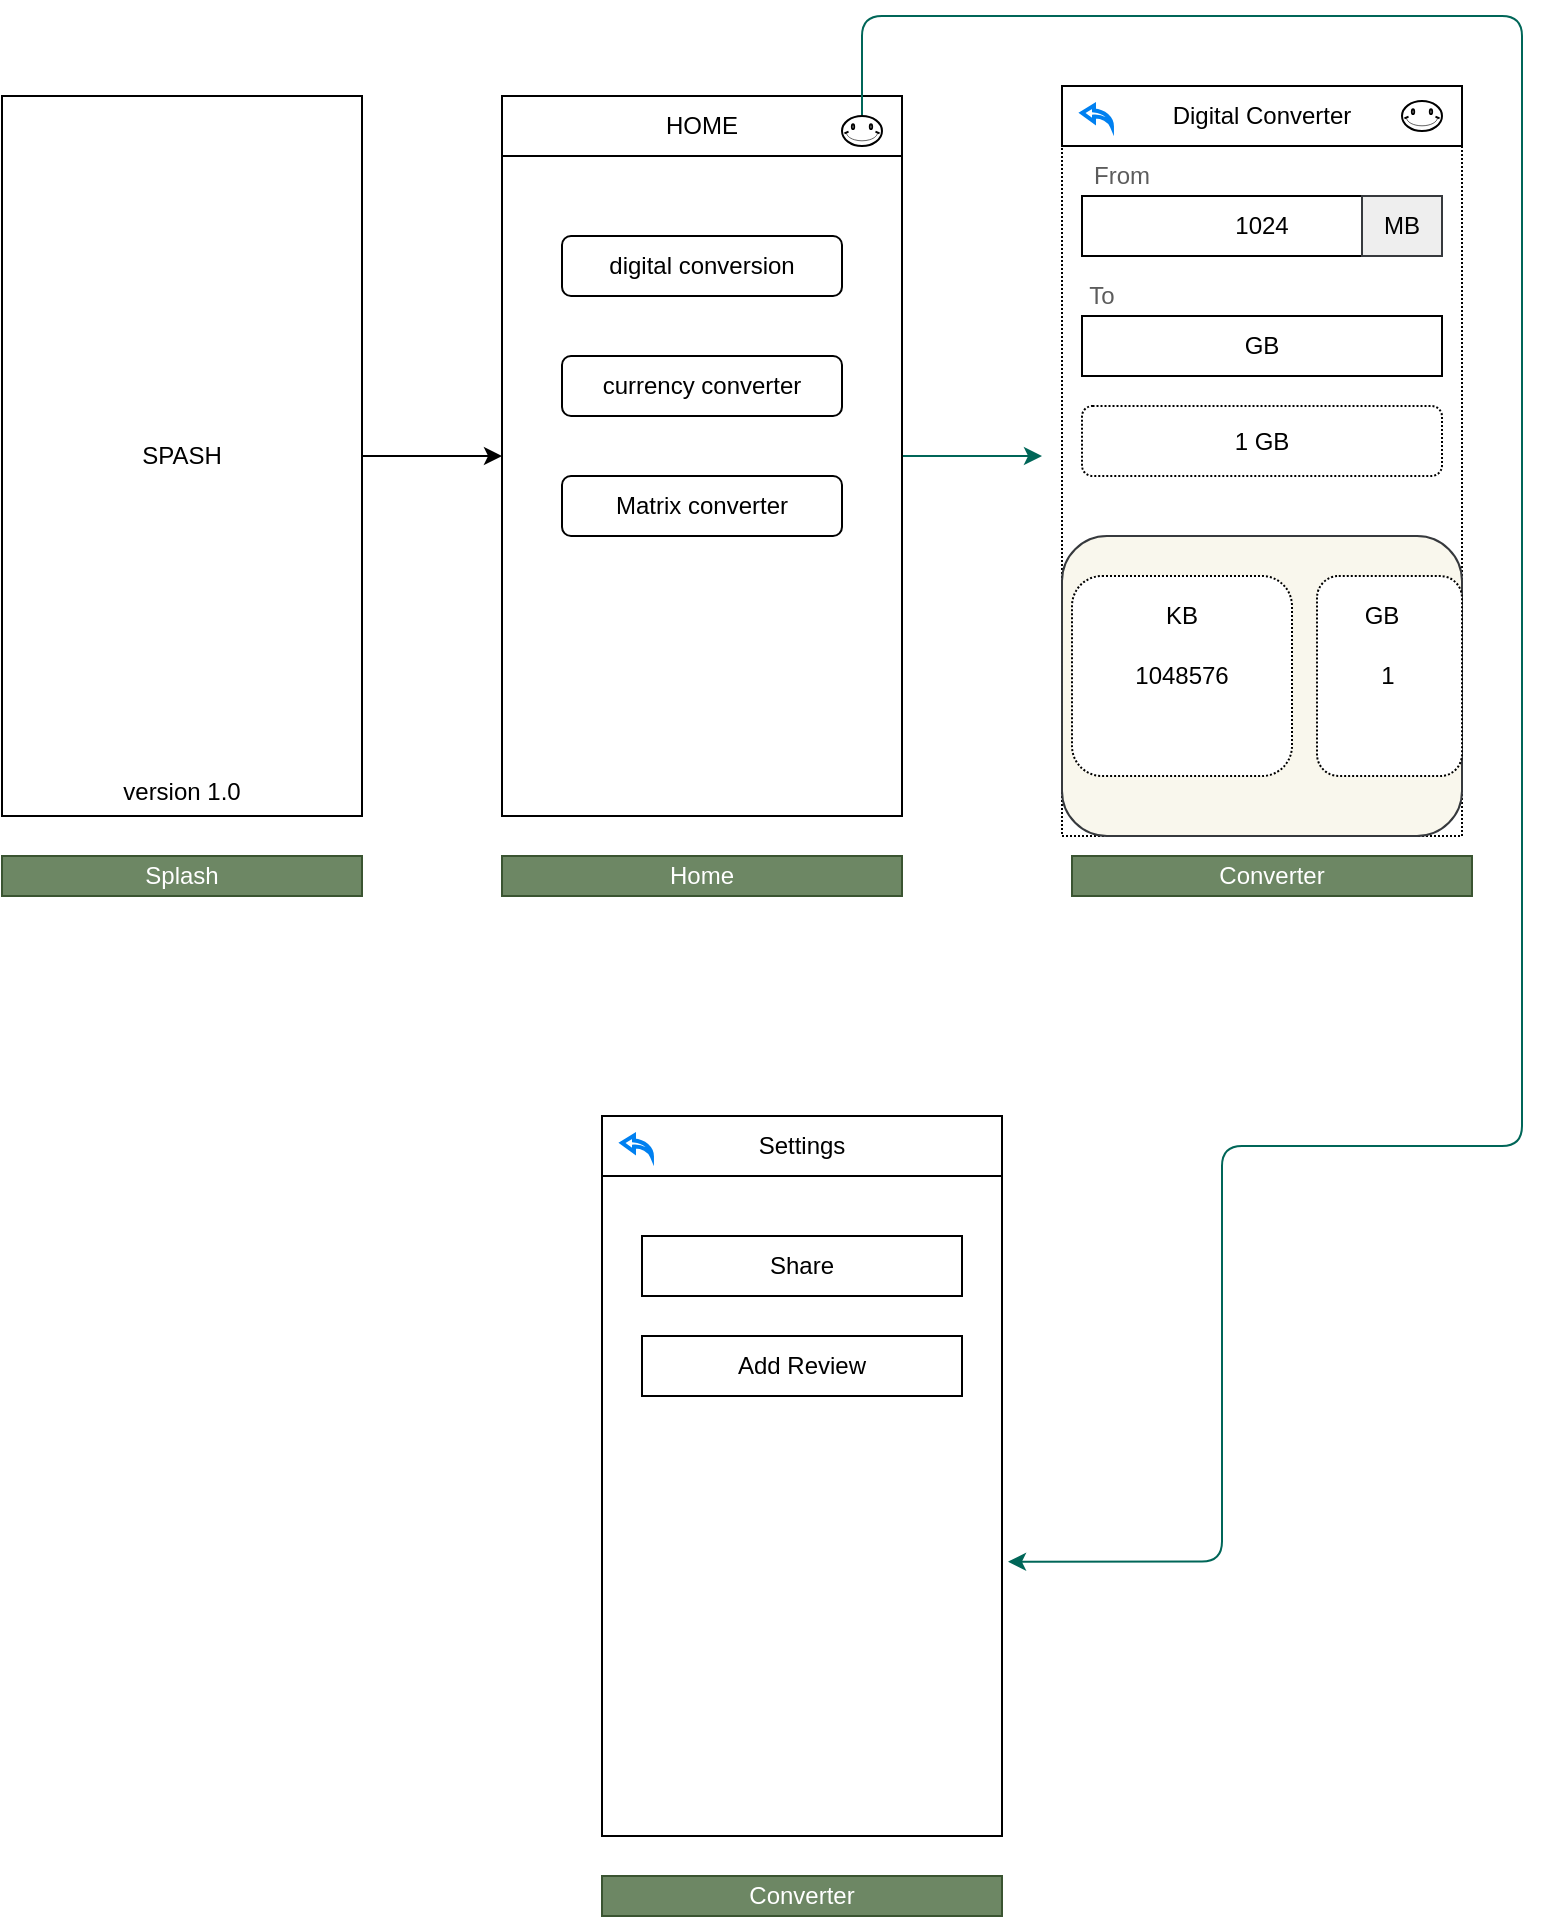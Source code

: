 <mxfile version="13.7.7" type="github">
  <diagram id="ta6PBadzDdm5cl-u1WsI" name="Page-1">
    <mxGraphModel dx="1013" dy="806" grid="1" gridSize="10" guides="1" tooltips="1" connect="1" arrows="1" fold="1" page="1" pageScale="1" pageWidth="850" pageHeight="1100" math="0" shadow="0">
      <root>
        <mxCell id="0" />
        <mxCell id="1" parent="0" />
        <mxCell id="POKG0Q2TSCIZMKV6Gm3p-17" value="" style="rounded=0;whiteSpace=wrap;html=1;dashed=1;dashPattern=1 1;" vertex="1" parent="1">
          <mxGeometry x="590" y="175" width="200" height="375" as="geometry" />
        </mxCell>
        <mxCell id="POKG0Q2TSCIZMKV6Gm3p-71" value="" style="rounded=1;whiteSpace=wrap;html=1;sketch=0;strokeColor=#36393d;fillColor=#f9f7ed;" vertex="1" parent="1">
          <mxGeometry x="590" y="400" width="200" height="150" as="geometry" />
        </mxCell>
        <mxCell id="POKG0Q2TSCIZMKV6Gm3p-7" style="edgeStyle=orthogonalEdgeStyle;rounded=0;orthogonalLoop=1;jettySize=auto;html=1;entryX=0;entryY=0.5;entryDx=0;entryDy=0;" edge="1" parent="1" source="POKG0Q2TSCIZMKV6Gm3p-1" target="POKG0Q2TSCIZMKV6Gm3p-6">
          <mxGeometry relative="1" as="geometry" />
        </mxCell>
        <mxCell id="POKG0Q2TSCIZMKV6Gm3p-1" value="SPASH" style="rounded=0;whiteSpace=wrap;html=1;" vertex="1" parent="1">
          <mxGeometry x="60" y="180" width="180" height="360" as="geometry" />
        </mxCell>
        <mxCell id="POKG0Q2TSCIZMKV6Gm3p-4" value="&lt;div&gt;version 1.0&lt;/div&gt;&lt;div&gt;&lt;br&gt;&lt;/div&gt;" style="text;html=1;strokeColor=none;fillColor=none;align=center;verticalAlign=middle;whiteSpace=wrap;rounded=0;" vertex="1" parent="1">
          <mxGeometry x="90" y="530" width="120" height="10" as="geometry" />
        </mxCell>
        <mxCell id="POKG0Q2TSCIZMKV6Gm3p-95" style="edgeStyle=orthogonalEdgeStyle;curved=0;rounded=1;orthogonalLoop=1;jettySize=auto;html=1;strokeColor=#006658;fillColor=#21C0A5;fontColor=#5C5C5C;" edge="1" parent="1" source="POKG0Q2TSCIZMKV6Gm3p-6">
          <mxGeometry relative="1" as="geometry">
            <mxPoint x="580" y="360" as="targetPoint" />
          </mxGeometry>
        </mxCell>
        <mxCell id="POKG0Q2TSCIZMKV6Gm3p-6" value="" style="rounded=0;whiteSpace=wrap;html=1;" vertex="1" parent="1">
          <mxGeometry x="310" y="180" width="200" height="360" as="geometry" />
        </mxCell>
        <mxCell id="POKG0Q2TSCIZMKV6Gm3p-9" value="digital conversion" style="rounded=1;whiteSpace=wrap;html=1;" vertex="1" parent="1">
          <mxGeometry x="340" y="250" width="140" height="30" as="geometry" />
        </mxCell>
        <mxCell id="POKG0Q2TSCIZMKV6Gm3p-10" value="currency converter" style="rounded=1;whiteSpace=wrap;html=1;" vertex="1" parent="1">
          <mxGeometry x="340" y="310" width="140" height="30" as="geometry" />
        </mxCell>
        <mxCell id="POKG0Q2TSCIZMKV6Gm3p-11" value="Matrix converter" style="rounded=1;whiteSpace=wrap;html=1;" vertex="1" parent="1">
          <mxGeometry x="340" y="370" width="140" height="30" as="geometry" />
        </mxCell>
        <mxCell id="POKG0Q2TSCIZMKV6Gm3p-12" value="Splash" style="text;html=1;strokeColor=#3A5431;fillColor=#6d8764;align=center;verticalAlign=middle;whiteSpace=wrap;rounded=0;fontColor=#ffffff;" vertex="1" parent="1">
          <mxGeometry x="60" y="560" width="180" height="20" as="geometry" />
        </mxCell>
        <mxCell id="POKG0Q2TSCIZMKV6Gm3p-13" value="Home" style="text;html=1;strokeColor=#3A5431;fillColor=#6d8764;align=center;verticalAlign=middle;whiteSpace=wrap;rounded=0;fontColor=#ffffff;" vertex="1" parent="1">
          <mxGeometry x="310" y="560" width="200" height="20" as="geometry" />
        </mxCell>
        <mxCell id="POKG0Q2TSCIZMKV6Gm3p-14" value="HOME" style="rounded=0;whiteSpace=wrap;html=1;" vertex="1" parent="1">
          <mxGeometry x="310" y="180" width="200" height="30" as="geometry" />
        </mxCell>
        <mxCell id="POKG0Q2TSCIZMKV6Gm3p-93" style="edgeStyle=orthogonalEdgeStyle;curved=0;rounded=1;orthogonalLoop=1;jettySize=auto;html=1;strokeColor=#006658;fillColor=#21C0A5;fontColor=#5C5C5C;entryX=1.015;entryY=0.619;entryDx=0;entryDy=0;entryPerimeter=0;" edge="1" parent="1" source="POKG0Q2TSCIZMKV6Gm3p-15" target="POKG0Q2TSCIZMKV6Gm3p-83">
          <mxGeometry relative="1" as="geometry">
            <mxPoint x="630" y="920" as="targetPoint" />
            <Array as="points">
              <mxPoint x="490" y="140" />
              <mxPoint x="820" y="140" />
              <mxPoint x="820" y="705" />
              <mxPoint x="670" y="705" />
              <mxPoint x="670" y="913" />
            </Array>
          </mxGeometry>
        </mxCell>
        <mxCell id="POKG0Q2TSCIZMKV6Gm3p-15" value="" style="verticalLabelPosition=bottom;verticalAlign=top;html=1;shape=mxgraph.basic.smiley" vertex="1" parent="1">
          <mxGeometry x="480" y="190" width="20" height="15" as="geometry" />
        </mxCell>
        <mxCell id="POKG0Q2TSCIZMKV6Gm3p-19" value="Digital Converter" style="rounded=0;whiteSpace=wrap;html=1;" vertex="1" parent="1">
          <mxGeometry x="590" y="175" width="200" height="30" as="geometry" />
        </mxCell>
        <mxCell id="POKG0Q2TSCIZMKV6Gm3p-23" value="1024" style="rounded=0;whiteSpace=wrap;html=1;" vertex="1" parent="1">
          <mxGeometry x="600" y="230" width="180" height="30" as="geometry" />
        </mxCell>
        <mxCell id="POKG0Q2TSCIZMKV6Gm3p-27" value="GB" style="rounded=0;whiteSpace=wrap;html=1;" vertex="1" parent="1">
          <mxGeometry x="600" y="290" width="180" height="30" as="geometry" />
        </mxCell>
        <mxCell id="POKG0Q2TSCIZMKV6Gm3p-34" value="" style="rounded=1;whiteSpace=wrap;html=1;dashed=1;dashPattern=1 1;" vertex="1" parent="1">
          <mxGeometry x="600" y="335" width="180" height="35" as="geometry" />
        </mxCell>
        <mxCell id="POKG0Q2TSCIZMKV6Gm3p-39" value="1 GB" style="text;html=1;strokeColor=none;fillColor=none;align=center;verticalAlign=middle;whiteSpace=wrap;rounded=0;dashed=1;dashPattern=1 1;" vertex="1" parent="1">
          <mxGeometry x="625" y="342.5" width="130" height="20" as="geometry" />
        </mxCell>
        <mxCell id="POKG0Q2TSCIZMKV6Gm3p-40" value="Converter" style="text;html=1;strokeColor=#3A5431;fillColor=#6d8764;align=center;verticalAlign=middle;whiteSpace=wrap;rounded=0;fontColor=#ffffff;" vertex="1" parent="1">
          <mxGeometry x="595" y="560" width="200" height="20" as="geometry" />
        </mxCell>
        <mxCell id="POKG0Q2TSCIZMKV6Gm3p-46" value="" style="verticalLabelPosition=bottom;verticalAlign=top;html=1;shape=mxgraph.basic.smiley" vertex="1" parent="1">
          <mxGeometry x="760" y="182.5" width="20" height="15" as="geometry" />
        </mxCell>
        <mxCell id="POKG0Q2TSCIZMKV6Gm3p-48" value="" style="html=1;verticalLabelPosition=bottom;align=center;labelBackgroundColor=#ffffff;verticalAlign=top;strokeWidth=2;strokeColor=#0080F0;shadow=0;dashed=0;shape=mxgraph.ios7.icons.back;dashPattern=1 1;" vertex="1" parent="1">
          <mxGeometry x="600" y="184.75" width="15" height="10.5" as="geometry" />
        </mxCell>
        <mxCell id="POKG0Q2TSCIZMKV6Gm3p-65" value="" style="rounded=1;whiteSpace=wrap;html=1;dashed=1;dashPattern=1 1;" vertex="1" parent="1">
          <mxGeometry x="595" y="420" width="110" height="100" as="geometry" />
        </mxCell>
        <mxCell id="POKG0Q2TSCIZMKV6Gm3p-66" value="KB" style="text;html=1;align=center;verticalAlign=middle;whiteSpace=wrap;rounded=0;dashed=1;dashPattern=1 1;" vertex="1" parent="1">
          <mxGeometry x="595" y="430" width="110" height="20" as="geometry" />
        </mxCell>
        <mxCell id="POKG0Q2TSCIZMKV6Gm3p-67" value="1048576" style="text;html=1;strokeColor=none;fillColor=none;align=center;verticalAlign=middle;whiteSpace=wrap;rounded=0;dashed=1;dashPattern=1 1;" vertex="1" parent="1">
          <mxGeometry x="605" y="460" width="90" height="20" as="geometry" />
        </mxCell>
        <mxCell id="POKG0Q2TSCIZMKV6Gm3p-68" value="" style="rounded=1;whiteSpace=wrap;html=1;dashed=1;dashPattern=1 1;" vertex="1" parent="1">
          <mxGeometry x="717.5" y="420" width="72.5" height="100" as="geometry" />
        </mxCell>
        <mxCell id="POKG0Q2TSCIZMKV6Gm3p-69" value="GB" style="text;html=1;align=center;verticalAlign=middle;whiteSpace=wrap;rounded=0;dashed=1;dashPattern=1 1;" vertex="1" parent="1">
          <mxGeometry x="695" y="430" width="110" height="20" as="geometry" />
        </mxCell>
        <mxCell id="POKG0Q2TSCIZMKV6Gm3p-70" value="1" style="text;html=1;strokeColor=none;fillColor=none;align=center;verticalAlign=middle;whiteSpace=wrap;rounded=0;dashed=1;dashPattern=1 1;" vertex="1" parent="1">
          <mxGeometry x="707.5" y="460" width="90" height="20" as="geometry" />
        </mxCell>
        <mxCell id="POKG0Q2TSCIZMKV6Gm3p-75" value="MB" style="rounded=0;whiteSpace=wrap;html=1;sketch=0;strokeColor=#36393d;fillColor=#eeeeee;" vertex="1" parent="1">
          <mxGeometry x="740" y="230" width="40" height="30" as="geometry" />
        </mxCell>
        <mxCell id="POKG0Q2TSCIZMKV6Gm3p-76" value="To" style="text;html=1;strokeColor=none;fillColor=none;align=center;verticalAlign=middle;whiteSpace=wrap;rounded=0;sketch=0;fontColor=#5C5C5C;" vertex="1" parent="1">
          <mxGeometry x="590" y="270" width="40" height="20" as="geometry" />
        </mxCell>
        <mxCell id="POKG0Q2TSCIZMKV6Gm3p-80" value="From" style="text;html=1;strokeColor=none;fillColor=none;align=center;verticalAlign=middle;whiteSpace=wrap;rounded=0;sketch=0;fontColor=#5C5C5C;" vertex="1" parent="1">
          <mxGeometry x="600" y="210" width="40" height="20" as="geometry" />
        </mxCell>
        <mxCell id="POKG0Q2TSCIZMKV6Gm3p-83" value="" style="rounded=0;whiteSpace=wrap;html=1;" vertex="1" parent="1">
          <mxGeometry x="360" y="690" width="200" height="360" as="geometry" />
        </mxCell>
        <mxCell id="POKG0Q2TSCIZMKV6Gm3p-84" value="Settings" style="rounded=0;whiteSpace=wrap;html=1;" vertex="1" parent="1">
          <mxGeometry x="360" y="690" width="200" height="30" as="geometry" />
        </mxCell>
        <mxCell id="POKG0Q2TSCIZMKV6Gm3p-85" value="Share" style="rounded=0;whiteSpace=wrap;html=1;sketch=0;" vertex="1" parent="1">
          <mxGeometry x="380" y="750" width="160" height="30" as="geometry" />
        </mxCell>
        <mxCell id="POKG0Q2TSCIZMKV6Gm3p-86" value="Add Review" style="rounded=0;whiteSpace=wrap;html=1;sketch=0;" vertex="1" parent="1">
          <mxGeometry x="380" y="800" width="160" height="30" as="geometry" />
        </mxCell>
        <mxCell id="POKG0Q2TSCIZMKV6Gm3p-88" value="" style="html=1;verticalLabelPosition=bottom;align=center;labelBackgroundColor=#ffffff;verticalAlign=top;strokeWidth=2;strokeColor=#0080F0;shadow=0;dashed=0;shape=mxgraph.ios7.icons.back;dashPattern=1 1;" vertex="1" parent="1">
          <mxGeometry x="370" y="699.75" width="15" height="10.5" as="geometry" />
        </mxCell>
        <mxCell id="POKG0Q2TSCIZMKV6Gm3p-92" value="Converter" style="text;html=1;strokeColor=#3A5431;fillColor=#6d8764;align=center;verticalAlign=middle;whiteSpace=wrap;rounded=0;fontColor=#ffffff;" vertex="1" parent="1">
          <mxGeometry x="360" y="1070" width="200" height="20" as="geometry" />
        </mxCell>
      </root>
    </mxGraphModel>
  </diagram>
</mxfile>
